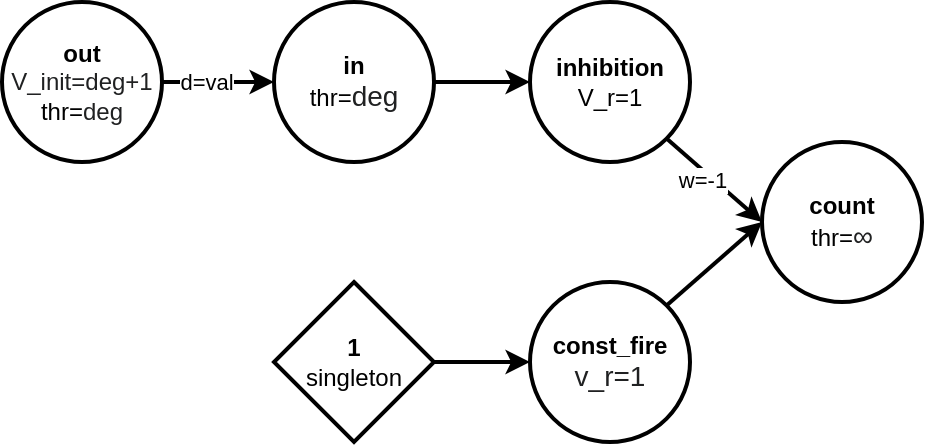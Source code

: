 <mxfile version="14.2.5" type="device"><diagram id="eMuBt0tuV3NixjMW5USV" name="Page-1"><mxGraphModel dx="1021" dy="529" grid="1" gridSize="10" guides="1" tooltips="1" connect="1" arrows="1" fold="1" page="1" pageScale="1" pageWidth="827" pageHeight="1169" math="0" shadow="0"><root><mxCell id="0"/><mxCell id="1" parent="0"/><mxCell id="OuJt7JzVJhd7JbQ2vdw8-23" value="&lt;b&gt;1&lt;/b&gt;&lt;br&gt;singleton" style="rhombus;whiteSpace=wrap;html=1;strokeWidth=2;" parent="1" vertex="1"><mxGeometry x="286" y="870" width="80" height="80" as="geometry"/></mxCell><mxCell id="OuJt7JzVJhd7JbQ2vdw8-26" value="" style="endArrow=classic;html=1;exitX=1;exitY=0.5;exitDx=0;exitDy=0;strokeWidth=2;entryX=0;entryY=0.5;entryDx=0;entryDy=0;" parent="1" source="OuJt7JzVJhd7JbQ2vdw8-23" target="Y4swFxWOfiXMCgsWhYmK-4" edge="1"><mxGeometry width="50" height="50" relative="1" as="geometry"><mxPoint x="364" y="480" as="sourcePoint"/><mxPoint x="414" y="910" as="targetPoint"/></mxGeometry></mxCell><mxCell id="Y4swFxWOfiXMCgsWhYmK-10" value="" style="edgeStyle=orthogonalEdgeStyle;rounded=0;orthogonalLoop=1;jettySize=auto;html=1;strokeWidth=2;" edge="1" parent="1" source="Y4swFxWOfiXMCgsWhYmK-1" target="Y4swFxWOfiXMCgsWhYmK-9"><mxGeometry relative="1" as="geometry"/></mxCell><mxCell id="Y4swFxWOfiXMCgsWhYmK-1" value="&lt;b&gt;in&lt;br&gt;&lt;/b&gt;thr=&lt;font color=&quot;#202122&quot; face=&quot;sans-serif&quot;&gt;&lt;span style=&quot;font-size: 14px ; background-color: rgb(255 , 255 , 255)&quot;&gt;deg&lt;/span&gt;&lt;/font&gt;" style="ellipse;whiteSpace=wrap;html=1;aspect=fixed;strokeWidth=2;" vertex="1" parent="1"><mxGeometry x="286" y="730" width="80" height="80" as="geometry"/></mxCell><mxCell id="Y4swFxWOfiXMCgsWhYmK-2" value="&lt;b&gt;out&lt;br&gt;&lt;/b&gt;&lt;font color=&quot;#202122&quot; face=&quot;sans-serif&quot; style=&quot;font-size: 12px&quot;&gt;&lt;span style=&quot;background-color: rgb(255 , 255 , 255)&quot;&gt;&lt;font style=&quot;font-size: 12px&quot;&gt;V_init=deg+1&lt;br&gt;&lt;/font&gt;&lt;/span&gt;&lt;/font&gt;thr=&lt;font color=&quot;#202122&quot; face=&quot;sans-serif&quot;&gt;&lt;span style=&quot;background-color: rgb(255 , 255 , 255)&quot;&gt;deg&lt;/span&gt;&lt;/font&gt;&lt;font color=&quot;#202122&quot; face=&quot;sans-serif&quot; style=&quot;font-size: 12px&quot;&gt;&lt;span style=&quot;background-color: rgb(255 , 255 , 255)&quot;&gt;&lt;br&gt;&lt;/span&gt;&lt;/font&gt;" style="ellipse;whiteSpace=wrap;html=1;aspect=fixed;strokeWidth=2;" vertex="1" parent="1"><mxGeometry x="150" y="730" width="80" height="80" as="geometry"/></mxCell><mxCell id="Y4swFxWOfiXMCgsWhYmK-3" value="&lt;b&gt;count&lt;br&gt;&lt;/b&gt;thr=&lt;span style=&quot;color: rgb(32 , 33 , 34) ; font-family: sans-serif ; font-size: 14px ; background-color: rgb(255 , 255 , 255)&quot;&gt;∞&lt;/span&gt;" style="ellipse;whiteSpace=wrap;html=1;aspect=fixed;strokeWidth=2;" vertex="1" parent="1"><mxGeometry x="530" y="800" width="80" height="80" as="geometry"/></mxCell><mxCell id="Y4swFxWOfiXMCgsWhYmK-12" style="edgeStyle=none;rounded=0;orthogonalLoop=1;jettySize=auto;html=1;exitX=1;exitY=0;exitDx=0;exitDy=0;strokeWidth=2;entryX=0;entryY=0.5;entryDx=0;entryDy=0;" edge="1" parent="1" source="Y4swFxWOfiXMCgsWhYmK-4" target="Y4swFxWOfiXMCgsWhYmK-3"><mxGeometry relative="1" as="geometry"/></mxCell><mxCell id="Y4swFxWOfiXMCgsWhYmK-4" value="&lt;b&gt;const_fire&lt;br&gt;&lt;/b&gt;&lt;font color=&quot;#202122&quot; face=&quot;sans-serif&quot;&gt;&lt;span style=&quot;font-size: 14px ; background-color: rgb(255 , 255 , 255)&quot;&gt;v_r=1&lt;/span&gt;&lt;/font&gt;" style="ellipse;whiteSpace=wrap;html=1;aspect=fixed;strokeWidth=2;" vertex="1" parent="1"><mxGeometry x="414" y="870" width="80" height="80" as="geometry"/></mxCell><mxCell id="Y4swFxWOfiXMCgsWhYmK-7" style="edgeStyle=none;rounded=0;orthogonalLoop=1;jettySize=auto;html=1;entryX=0;entryY=0.5;entryDx=0;entryDy=0;startSize=6;sourcePerimeterSpacing=0;strokeWidth=2;exitX=1;exitY=0.5;exitDx=0;exitDy=0;" edge="1" parent="1" source="Y4swFxWOfiXMCgsWhYmK-2" target="Y4swFxWOfiXMCgsWhYmK-1"><mxGeometry relative="1" as="geometry"><mxPoint x="219" y="769.5" as="sourcePoint"/><mxPoint x="286" y="769.5" as="targetPoint"/></mxGeometry></mxCell><mxCell id="Y4swFxWOfiXMCgsWhYmK-8" value="d=val" style="edgeLabel;html=1;align=center;verticalAlign=middle;resizable=0;points=[];" vertex="1" connectable="0" parent="Y4swFxWOfiXMCgsWhYmK-7"><mxGeometry x="0.552" y="1" relative="1" as="geometry"><mxPoint x="-22" y="1" as="offset"/></mxGeometry></mxCell><mxCell id="Y4swFxWOfiXMCgsWhYmK-11" style="orthogonalLoop=1;jettySize=auto;html=1;entryX=0;entryY=0.5;entryDx=0;entryDy=0;strokeWidth=2;rounded=0;exitX=1;exitY=1;exitDx=0;exitDy=0;" edge="1" parent="1" source="Y4swFxWOfiXMCgsWhYmK-9" target="Y4swFxWOfiXMCgsWhYmK-3"><mxGeometry relative="1" as="geometry"/></mxCell><mxCell id="Y4swFxWOfiXMCgsWhYmK-9" value="&lt;b&gt;inhibition&lt;br&gt;&lt;/b&gt;V_r=1" style="ellipse;whiteSpace=wrap;html=1;aspect=fixed;strokeWidth=2;" vertex="1" parent="1"><mxGeometry x="414" y="730" width="80" height="80" as="geometry"/></mxCell><mxCell id="Y4swFxWOfiXMCgsWhYmK-13" value="w=-1" style="edgeLabel;html=1;align=center;verticalAlign=middle;resizable=0;points=[];" vertex="1" connectable="0" parent="1"><mxGeometry x="506" y="820" as="geometry"><mxPoint x="-6" y="-1" as="offset"/></mxGeometry></mxCell></root></mxGraphModel></diagram></mxfile>